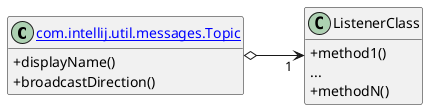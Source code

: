 @startuml
skinparam classAttributeIconSize 0
hide empty fields
hide empty methods
left to right direction

' Define the objects in the diagram
class "[[https://github.com/JetBrains/intellij-community/blob/master/platform/extensions/src/com/intellij/util/messages/Topic.java{com.intellij.util.messages.Topic} com.intellij.util.messages.Topic]]" as Topic {
  +displayName()
  +broadcastDirection()
  }
class ListenerClass {
  +method1()
  {method} ...
  +methodN()
  }

' Define the class relationships
Topic o--> "1 " ListenerClass
@enduml
